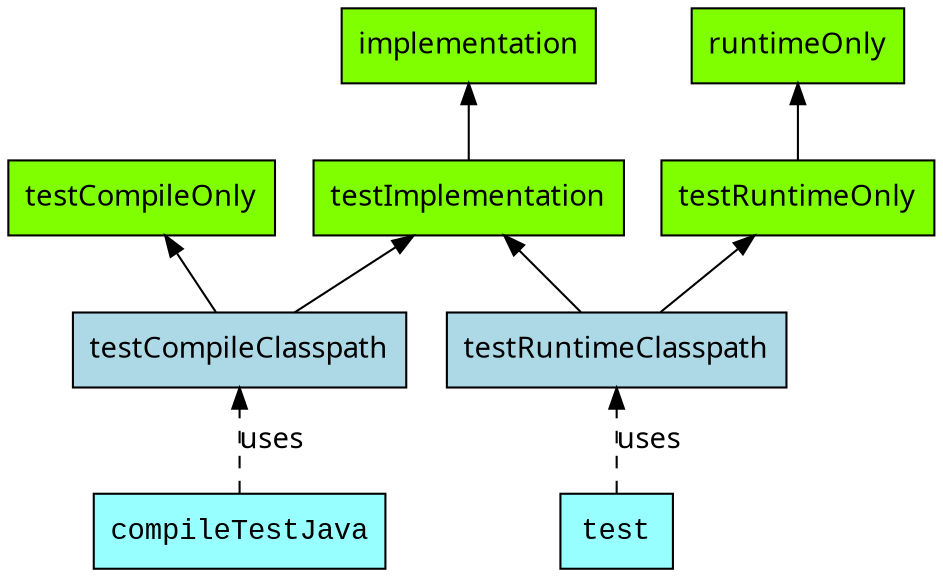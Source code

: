 digraph javaTestConfigurations {

    rankdir = BT;
    node [fontname="Sans", shape=box, style=filled, fillcolor=chartreuse];
    edge [fontname="Sans"];

    /* tasks */
    compileTestJava [fillcolor=darkslategray1, fontname="Courier New"]
    test [fillcolor=darkslategray1, fontname="Courier New"]

    testCompileClasspath [fillcolor=lightblue]
    testRuntimeClasspath [fillcolor=lightblue]

    /* configurations */
    testImplementation -> implementation
    testCompileClasspath -> {testCompileOnly testImplementation}
    testRuntimeOnly -> runtimeOnly
    testRuntimeClasspath -> {testRuntimeOnly testImplementation}

    /* tasks */
    test -> testRuntimeClasspath [style=dashed label="uses"]
    compileTestJava -> testCompileClasspath [style=dashed label="uses"]
}
